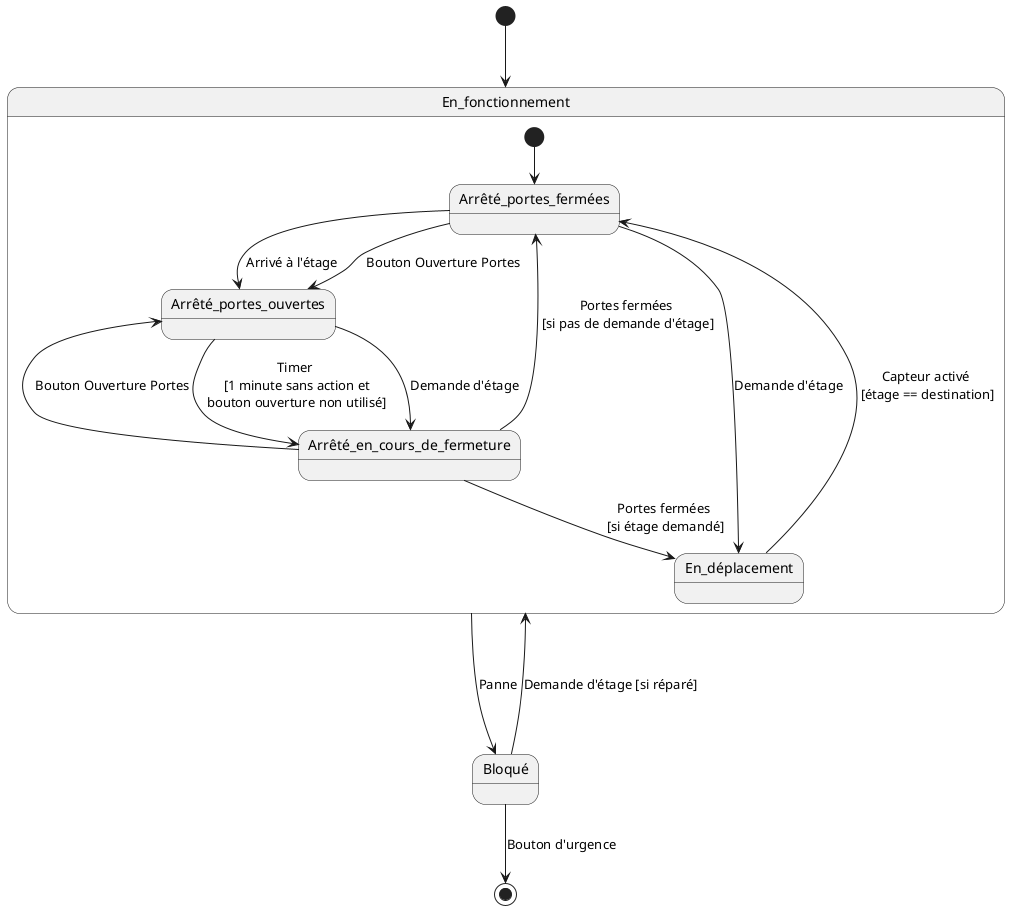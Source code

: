 @startuml
[*] -down-> En_fonctionnement

state En_fonctionnement {
    [*] --> Arrêté_portes_fermées
    Arrêté_portes_fermées -right-> Arrêté_portes_ouvertes : Bouton Ouverture Portes
    Arrêté_portes_fermées -right-> Arrêté_portes_ouvertes : Arrivé à l'étage
    Arrêté_portes_ouvertes --> Arrêté_en_cours_de_fermeture : Timer\n [1 minute sans action et\n bouton ouverture non utilisé]
    Arrêté_portes_ouvertes --> Arrêté_en_cours_de_fermeture : Demande d'étage
    Arrêté_en_cours_de_fermeture --> En_déplacement : Portes fermées\n [si étage demandé]
    Arrêté_en_cours_de_fermeture ---> Arrêté_portes_fermées : Portes fermées\n [si pas de demande d'étage]
    Arrêté_en_cours_de_fermeture --> Arrêté_portes_ouvertes : Bouton Ouverture Portes
    Arrêté_portes_fermées --> En_déplacement : Demande d'étage
    En_déplacement --> Arrêté_portes_fermées : Capteur activé\n [étage == destination]

}

En_fonctionnement --down-> Bloqué : Panne
Bloqué --> En_fonctionnement : Demande d'étage [si réparé]
Bloqué --> [*] : Bouton d'urgence

@enduml
